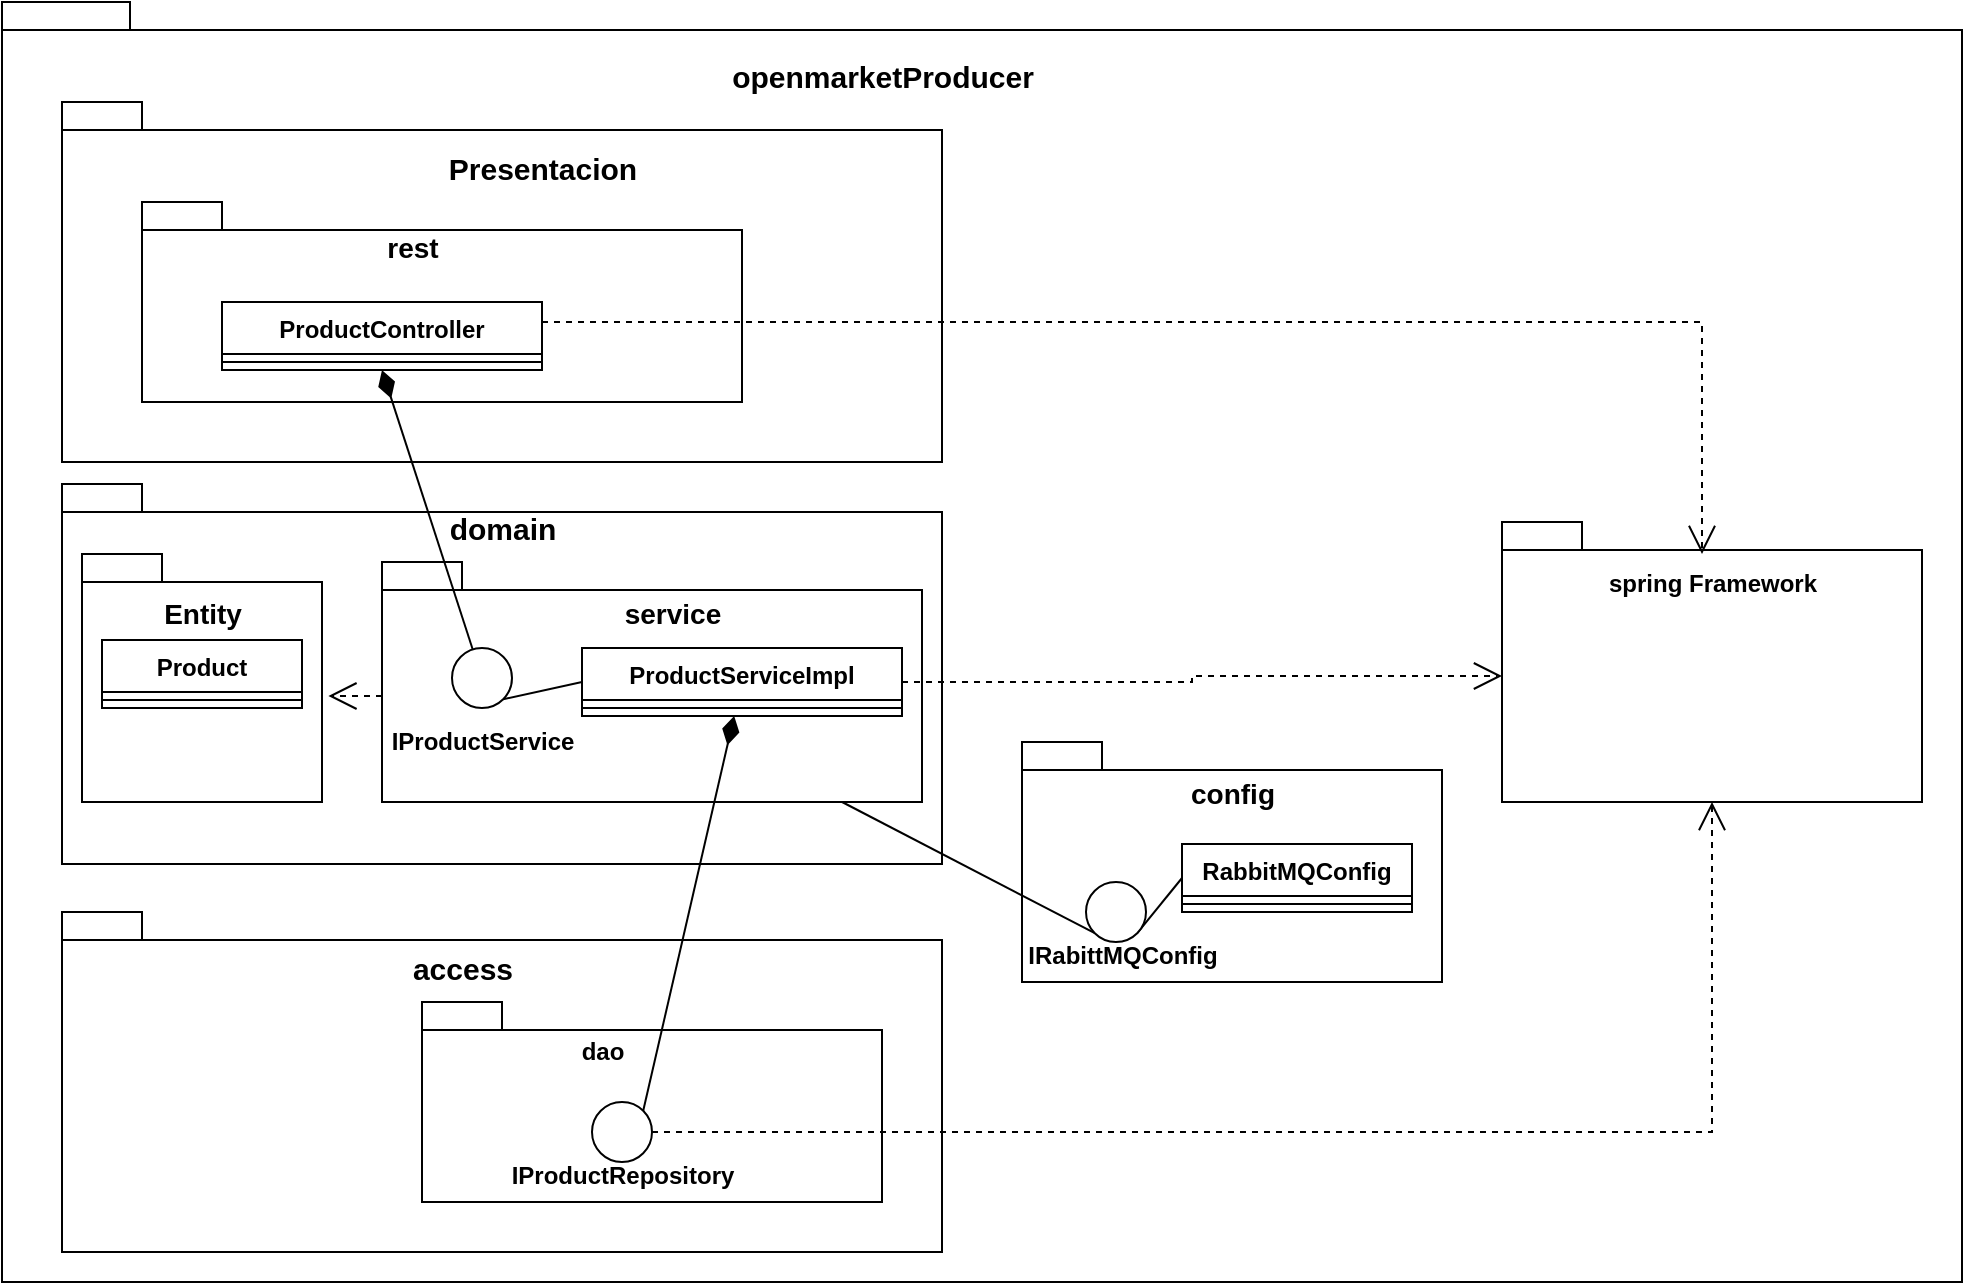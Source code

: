 <mxfile version="21.3.8" type="device">
  <diagram name="Página-1" id="T7Jd1ZOh0WB9KnD8jj2t">
    <mxGraphModel dx="3092" dy="1937" grid="1" gridSize="10" guides="1" tooltips="1" connect="1" arrows="1" fold="1" page="1" pageScale="1" pageWidth="827" pageHeight="1169" math="0" shadow="0">
      <root>
        <mxCell id="0" />
        <mxCell id="1" parent="0" />
        <mxCell id="dof7o4dVWDWPJ9lnXsnn-32" value="dao" style="text;align=center;fontStyle=1;verticalAlign=middle;spacingLeft=3;spacingRight=3;strokeColor=none;rotatable=0;points=[[0,0.5],[1,0.5]];portConstraint=eastwest;html=1;fontSize=14;" parent="1" vertex="1">
          <mxGeometry x="-725" y="470" width="80" height="26" as="geometry" />
        </mxCell>
        <mxCell id="dof7o4dVWDWPJ9lnXsnn-1" value="" style="shape=folder;fontStyle=1;spacingTop=10;tabWidth=40;tabHeight=14;tabPosition=left;html=1;whiteSpace=wrap;" parent="1" vertex="1">
          <mxGeometry x="-970" y="-40" width="980" height="640" as="geometry" />
        </mxCell>
        <mxCell id="dof7o4dVWDWPJ9lnXsnn-2" value="" style="shape=folder;fontStyle=1;spacingTop=10;tabWidth=40;tabHeight=14;tabPosition=left;html=1;whiteSpace=wrap;" parent="1" vertex="1">
          <mxGeometry x="-940" y="10" width="440" height="180" as="geometry" />
        </mxCell>
        <mxCell id="dof7o4dVWDWPJ9lnXsnn-3" value="Presentacion" style="text;align=center;fontStyle=1;verticalAlign=middle;spacingLeft=3;spacingRight=3;strokeColor=none;rotatable=0;points=[[0,0.5],[1,0.5]];portConstraint=eastwest;html=1;fontSize=15;" parent="1" vertex="1">
          <mxGeometry x="-740" y="30" width="80" height="26" as="geometry" />
        </mxCell>
        <mxCell id="dof7o4dVWDWPJ9lnXsnn-4" value="" style="shape=folder;fontStyle=1;spacingTop=10;tabWidth=40;tabHeight=14;tabPosition=left;html=1;whiteSpace=wrap;" parent="1" vertex="1">
          <mxGeometry x="-940" y="201" width="440" height="190" as="geometry" />
        </mxCell>
        <mxCell id="dof7o4dVWDWPJ9lnXsnn-5" value="domain" style="text;align=center;fontStyle=1;verticalAlign=middle;spacingLeft=3;spacingRight=3;strokeColor=none;rotatable=0;points=[[0,0.5],[1,0.5]];portConstraint=eastwest;html=1;fontSize=15;" parent="1" vertex="1">
          <mxGeometry x="-760" y="210" width="80" height="26" as="geometry" />
        </mxCell>
        <mxCell id="dof7o4dVWDWPJ9lnXsnn-6" value="" style="shape=folder;fontStyle=1;spacingTop=10;tabWidth=40;tabHeight=14;tabPosition=left;html=1;whiteSpace=wrap;" parent="1" vertex="1">
          <mxGeometry x="-940" y="415" width="440" height="170" as="geometry" />
        </mxCell>
        <mxCell id="dof7o4dVWDWPJ9lnXsnn-8" value="access" style="text;align=center;fontStyle=1;verticalAlign=middle;spacingLeft=3;spacingRight=3;strokeColor=none;rotatable=0;points=[[0,0.5],[1,0.5]];portConstraint=eastwest;html=1;fontSize=15;" parent="1" vertex="1">
          <mxGeometry x="-780" y="430" width="80" height="26" as="geometry" />
        </mxCell>
        <mxCell id="dof7o4dVWDWPJ9lnXsnn-9" value="" style="shape=folder;fontStyle=1;spacingTop=10;tabWidth=40;tabHeight=14;tabPosition=left;html=1;whiteSpace=wrap;" parent="1" vertex="1">
          <mxGeometry x="-220" y="220" width="210" height="140" as="geometry" />
        </mxCell>
        <mxCell id="dof7o4dVWDWPJ9lnXsnn-10" value="spring Framework" style="text;align=center;fontStyle=1;verticalAlign=middle;spacingLeft=3;spacingRight=3;strokeColor=none;rotatable=0;points=[[0,0.5],[1,0.5]];portConstraint=eastwest;html=1;" parent="1" vertex="1">
          <mxGeometry x="-165" y="236" width="100" height="30" as="geometry" />
        </mxCell>
        <mxCell id="dof7o4dVWDWPJ9lnXsnn-11" value="" style="shape=folder;fontStyle=1;spacingTop=10;tabWidth=40;tabHeight=14;tabPosition=left;html=1;whiteSpace=wrap;" parent="1" vertex="1">
          <mxGeometry x="-900" y="60" width="300" height="100" as="geometry" />
        </mxCell>
        <mxCell id="dof7o4dVWDWPJ9lnXsnn-12" value="rest" style="text;align=center;fontStyle=1;verticalAlign=middle;spacingLeft=3;spacingRight=3;strokeColor=none;rotatable=0;points=[[0,0.5],[1,0.5]];portConstraint=eastwest;html=1;fontSize=14;" parent="1" vertex="1">
          <mxGeometry x="-805" y="70" width="80" height="26" as="geometry" />
        </mxCell>
        <mxCell id="dof7o4dVWDWPJ9lnXsnn-18" style="edgeStyle=orthogonalEdgeStyle;rounded=0;orthogonalLoop=1;jettySize=auto;html=1;dashed=1;endArrow=open;endFill=0;endSize=12;" parent="1" source="dof7o4dVWDWPJ9lnXsnn-14" target="dof7o4dVWDWPJ9lnXsnn-10" edge="1">
          <mxGeometry relative="1" as="geometry">
            <mxPoint x="-295" y="180" as="targetPoint" />
            <Array as="points">
              <mxPoint x="-120" y="120" />
            </Array>
          </mxGeometry>
        </mxCell>
        <mxCell id="dof7o4dVWDWPJ9lnXsnn-14" value="ProductController" style="swimlane;fontStyle=1;align=center;verticalAlign=top;childLayout=stackLayout;horizontal=1;startSize=26;horizontalStack=0;resizeParent=1;resizeParentMax=0;resizeLast=0;collapsible=1;marginBottom=0;whiteSpace=wrap;html=1;" parent="1" vertex="1">
          <mxGeometry x="-860" y="110" width="160" height="34" as="geometry" />
        </mxCell>
        <mxCell id="dof7o4dVWDWPJ9lnXsnn-16" value="" style="line;strokeWidth=1;fillColor=none;align=left;verticalAlign=middle;spacingTop=-1;spacingLeft=3;spacingRight=3;rotatable=0;labelPosition=right;points=[];portConstraint=eastwest;strokeColor=inherit;" parent="dof7o4dVWDWPJ9lnXsnn-14" vertex="1">
          <mxGeometry y="26" width="160" height="8" as="geometry" />
        </mxCell>
        <mxCell id="rDyTbeKLGcd3OIfKurH_-10" style="edgeStyle=orthogonalEdgeStyle;rounded=0;orthogonalLoop=1;jettySize=auto;html=1;exitX=0;exitY=0;exitDx=0;exitDy=67;exitPerimeter=0;entryX=1.027;entryY=0.567;entryDx=0;entryDy=0;entryPerimeter=0;endSize=12;endArrow=open;endFill=0;dashed=1;" edge="1" parent="1" source="dof7o4dVWDWPJ9lnXsnn-19" target="dof7o4dVWDWPJ9lnXsnn-44">
          <mxGeometry relative="1" as="geometry" />
        </mxCell>
        <mxCell id="dof7o4dVWDWPJ9lnXsnn-19" value="" style="shape=folder;fontStyle=1;spacingTop=10;tabWidth=40;tabHeight=14;tabPosition=left;html=1;whiteSpace=wrap;" parent="1" vertex="1">
          <mxGeometry x="-780" y="240" width="270" height="120" as="geometry" />
        </mxCell>
        <mxCell id="dof7o4dVWDWPJ9lnXsnn-20" value="service" style="text;align=center;fontStyle=1;verticalAlign=middle;spacingLeft=3;spacingRight=3;strokeColor=none;rotatable=0;points=[[0,0.5],[1,0.5]];portConstraint=eastwest;html=1;fontSize=14;" parent="1" vertex="1">
          <mxGeometry x="-675" y="254.5" width="80" height="23" as="geometry" />
        </mxCell>
        <mxCell id="dof7o4dVWDWPJ9lnXsnn-30" style="rounded=0;orthogonalLoop=1;jettySize=auto;html=1;entryX=1;entryY=1;entryDx=0;entryDy=0;endArrow=none;endFill=0;exitX=0;exitY=0.5;exitDx=0;exitDy=0;exitPerimeter=0;" parent="1" source="dof7o4dVWDWPJ9lnXsnn-21" target="dof7o4dVWDWPJ9lnXsnn-26" edge="1">
          <mxGeometry relative="1" as="geometry" />
        </mxCell>
        <mxCell id="dof7o4dVWDWPJ9lnXsnn-37" style="edgeStyle=orthogonalEdgeStyle;rounded=0;orthogonalLoop=1;jettySize=auto;html=1;entryX=0;entryY=0;entryDx=0;entryDy=77;entryPerimeter=0;dashed=1;endArrow=open;endFill=0;endSize=12;" parent="1" source="dof7o4dVWDWPJ9lnXsnn-21" target="dof7o4dVWDWPJ9lnXsnn-9" edge="1">
          <mxGeometry relative="1" as="geometry" />
        </mxCell>
        <mxCell id="dof7o4dVWDWPJ9lnXsnn-21" value="ProductServiceImpl" style="swimlane;fontStyle=1;align=center;verticalAlign=top;childLayout=stackLayout;horizontal=1;startSize=26;horizontalStack=0;resizeParent=1;resizeParentMax=0;resizeLast=0;collapsible=1;marginBottom=0;whiteSpace=wrap;html=1;" parent="1" vertex="1">
          <mxGeometry x="-680" y="283" width="160" height="34" as="geometry" />
        </mxCell>
        <mxCell id="dof7o4dVWDWPJ9lnXsnn-22" value="" style="line;strokeWidth=1;fillColor=none;align=left;verticalAlign=middle;spacingTop=-1;spacingLeft=3;spacingRight=3;rotatable=0;labelPosition=right;points=[];portConstraint=eastwest;strokeColor=inherit;" parent="dof7o4dVWDWPJ9lnXsnn-21" vertex="1">
          <mxGeometry y="26" width="160" height="8" as="geometry" />
        </mxCell>
        <mxCell id="dof7o4dVWDWPJ9lnXsnn-29" style="rounded=0;orthogonalLoop=1;jettySize=auto;html=1;entryX=0.5;entryY=1;entryDx=0;entryDy=0;endArrow=diamondThin;endFill=1;endSize=12;" parent="1" source="dof7o4dVWDWPJ9lnXsnn-26" target="dof7o4dVWDWPJ9lnXsnn-14" edge="1">
          <mxGeometry relative="1" as="geometry">
            <mxPoint x="-690" y="170" as="targetPoint" />
          </mxGeometry>
        </mxCell>
        <mxCell id="dof7o4dVWDWPJ9lnXsnn-26" value="" style="ellipse;" parent="1" vertex="1">
          <mxGeometry x="-745" y="283" width="30" height="30" as="geometry" />
        </mxCell>
        <mxCell id="dof7o4dVWDWPJ9lnXsnn-31" value="" style="shape=folder;fontStyle=1;spacingTop=10;tabWidth=40;tabHeight=14;tabPosition=left;html=1;whiteSpace=wrap;" parent="1" vertex="1">
          <mxGeometry x="-760" y="460" width="230" height="100" as="geometry" />
        </mxCell>
        <mxCell id="dof7o4dVWDWPJ9lnXsnn-40" style="edgeStyle=orthogonalEdgeStyle;rounded=0;orthogonalLoop=1;jettySize=auto;html=1;startArrow=none;startFill=0;dashed=1;endArrow=open;endFill=0;endSize=12;" parent="1" source="dof7o4dVWDWPJ9lnXsnn-38" target="dof7o4dVWDWPJ9lnXsnn-9" edge="1">
          <mxGeometry relative="1" as="geometry" />
        </mxCell>
        <mxCell id="dof7o4dVWDWPJ9lnXsnn-38" value="" style="ellipse;" parent="1" vertex="1">
          <mxGeometry x="-675" y="510" width="30" height="30" as="geometry" />
        </mxCell>
        <mxCell id="dof7o4dVWDWPJ9lnXsnn-39" value="IProductRepository" style="text;align=center;fontStyle=1;verticalAlign=middle;spacingLeft=3;spacingRight=3;strokeColor=none;rotatable=0;points=[[0,0.5],[1,0.5]];portConstraint=eastwest;html=1;" parent="1" vertex="1">
          <mxGeometry x="-700" y="534" width="80" height="26" as="geometry" />
        </mxCell>
        <mxCell id="dof7o4dVWDWPJ9lnXsnn-42" value="IProductService" style="text;align=center;fontStyle=1;verticalAlign=middle;spacingLeft=3;spacingRight=3;strokeColor=none;rotatable=0;points=[[0,0.5],[1,0.5]];portConstraint=eastwest;html=1;" parent="1" vertex="1">
          <mxGeometry x="-770" y="317" width="80" height="26" as="geometry" />
        </mxCell>
        <mxCell id="dof7o4dVWDWPJ9lnXsnn-43" value="openmarketProducer" style="text;align=center;fontStyle=1;verticalAlign=middle;spacingLeft=3;spacingRight=3;strokeColor=none;rotatable=0;points=[[0,0.5],[1,0.5]];portConstraint=eastwest;html=1;fontSize=15;" parent="1" vertex="1">
          <mxGeometry x="-570" y="-16" width="80" height="26" as="geometry" />
        </mxCell>
        <mxCell id="dof7o4dVWDWPJ9lnXsnn-44" value="" style="shape=folder;fontStyle=1;spacingTop=10;tabWidth=40;tabHeight=14;tabPosition=left;html=1;whiteSpace=wrap;" parent="1" vertex="1">
          <mxGeometry x="-930" y="236" width="120" height="124" as="geometry" />
        </mxCell>
        <mxCell id="dof7o4dVWDWPJ9lnXsnn-41" style="rounded=0;orthogonalLoop=1;jettySize=auto;html=1;startArrow=diamondThin;startFill=1;startSize=12;endArrow=none;endFill=0;entryX=1;entryY=0;entryDx=0;entryDy=0;" parent="1" source="dof7o4dVWDWPJ9lnXsnn-21" target="dof7o4dVWDWPJ9lnXsnn-38" edge="1">
          <mxGeometry relative="1" as="geometry">
            <mxPoint x="-725" y="520" as="targetPoint" />
          </mxGeometry>
        </mxCell>
        <mxCell id="dof7o4dVWDWPJ9lnXsnn-46" value="dao" style="text;align=center;fontStyle=1;verticalAlign=middle;spacingLeft=3;spacingRight=3;strokeColor=none;rotatable=0;points=[[0,0.5],[1,0.5]];portConstraint=eastwest;html=1;" parent="1" vertex="1">
          <mxGeometry x="-710" y="472" width="80" height="26" as="geometry" />
        </mxCell>
        <mxCell id="rDyTbeKLGcd3OIfKurH_-3" value="Product" style="swimlane;fontStyle=1;align=center;verticalAlign=top;childLayout=stackLayout;horizontal=1;startSize=26;horizontalStack=0;resizeParent=1;resizeParentMax=0;resizeLast=0;collapsible=1;marginBottom=0;whiteSpace=wrap;html=1;" vertex="1" parent="1">
          <mxGeometry x="-920" y="279" width="100" height="34" as="geometry" />
        </mxCell>
        <mxCell id="rDyTbeKLGcd3OIfKurH_-4" value="" style="line;strokeWidth=1;fillColor=none;align=left;verticalAlign=middle;spacingTop=-1;spacingLeft=3;spacingRight=3;rotatable=0;labelPosition=right;points=[];portConstraint=eastwest;strokeColor=inherit;" vertex="1" parent="rDyTbeKLGcd3OIfKurH_-3">
          <mxGeometry y="26" width="100" height="8" as="geometry" />
        </mxCell>
        <mxCell id="rDyTbeKLGcd3OIfKurH_-5" value="Entity" style="text;align=center;fontStyle=1;verticalAlign=middle;spacingLeft=3;spacingRight=3;strokeColor=none;rotatable=0;points=[[0,0.5],[1,0.5]];portConstraint=eastwest;html=1;fontSize=14;" vertex="1" parent="1">
          <mxGeometry x="-910" y="253" width="80" height="26" as="geometry" />
        </mxCell>
        <mxCell id="rDyTbeKLGcd3OIfKurH_-11" value="" style="shape=folder;fontStyle=1;spacingTop=10;tabWidth=40;tabHeight=14;tabPosition=left;html=1;whiteSpace=wrap;" vertex="1" parent="1">
          <mxGeometry x="-460" y="330" width="210" height="120" as="geometry" />
        </mxCell>
        <mxCell id="rDyTbeKLGcd3OIfKurH_-17" style="rounded=0;orthogonalLoop=1;jettySize=auto;html=1;exitX=0;exitY=0.5;exitDx=0;exitDy=0;entryX=1;entryY=1;entryDx=0;entryDy=0;endArrow=none;endFill=0;" edge="1" parent="1" source="rDyTbeKLGcd3OIfKurH_-12" target="rDyTbeKLGcd3OIfKurH_-15">
          <mxGeometry relative="1" as="geometry" />
        </mxCell>
        <mxCell id="rDyTbeKLGcd3OIfKurH_-12" value="RabbitMQConfig" style="swimlane;fontStyle=1;align=center;verticalAlign=top;childLayout=stackLayout;horizontal=1;startSize=26;horizontalStack=0;resizeParent=1;resizeParentMax=0;resizeLast=0;collapsible=1;marginBottom=0;whiteSpace=wrap;html=1;" vertex="1" parent="1">
          <mxGeometry x="-380" y="381" width="115" height="34" as="geometry" />
        </mxCell>
        <mxCell id="rDyTbeKLGcd3OIfKurH_-13" value="" style="line;strokeWidth=1;fillColor=none;align=left;verticalAlign=middle;spacingTop=-1;spacingLeft=3;spacingRight=3;rotatable=0;labelPosition=right;points=[];portConstraint=eastwest;strokeColor=inherit;" vertex="1" parent="rDyTbeKLGcd3OIfKurH_-12">
          <mxGeometry y="26" width="115" height="8" as="geometry" />
        </mxCell>
        <mxCell id="rDyTbeKLGcd3OIfKurH_-14" value="config" style="text;align=center;fontStyle=1;verticalAlign=middle;spacingLeft=3;spacingRight=3;strokeColor=none;rotatable=0;points=[[0,0.5],[1,0.5]];portConstraint=eastwest;html=1;fontSize=14;" vertex="1" parent="1">
          <mxGeometry x="-395" y="343" width="80" height="26" as="geometry" />
        </mxCell>
        <mxCell id="rDyTbeKLGcd3OIfKurH_-16" style="rounded=0;orthogonalLoop=1;jettySize=auto;html=1;entryX=0.852;entryY=1;entryDx=0;entryDy=0;entryPerimeter=0;endArrow=none;endFill=0;exitX=0;exitY=1;exitDx=0;exitDy=0;" edge="1" parent="1" source="rDyTbeKLGcd3OIfKurH_-15" target="dof7o4dVWDWPJ9lnXsnn-19">
          <mxGeometry relative="1" as="geometry" />
        </mxCell>
        <mxCell id="rDyTbeKLGcd3OIfKurH_-15" value="" style="ellipse;" vertex="1" parent="1">
          <mxGeometry x="-428" y="400" width="30" height="30" as="geometry" />
        </mxCell>
        <mxCell id="rDyTbeKLGcd3OIfKurH_-18" value="IRabittMQConfig" style="text;align=center;fontStyle=1;verticalAlign=middle;spacingLeft=3;spacingRight=3;strokeColor=none;rotatable=0;points=[[0,0.5],[1,0.5]];portConstraint=eastwest;html=1;" vertex="1" parent="1">
          <mxGeometry x="-450" y="424" width="80" height="26" as="geometry" />
        </mxCell>
      </root>
    </mxGraphModel>
  </diagram>
</mxfile>
